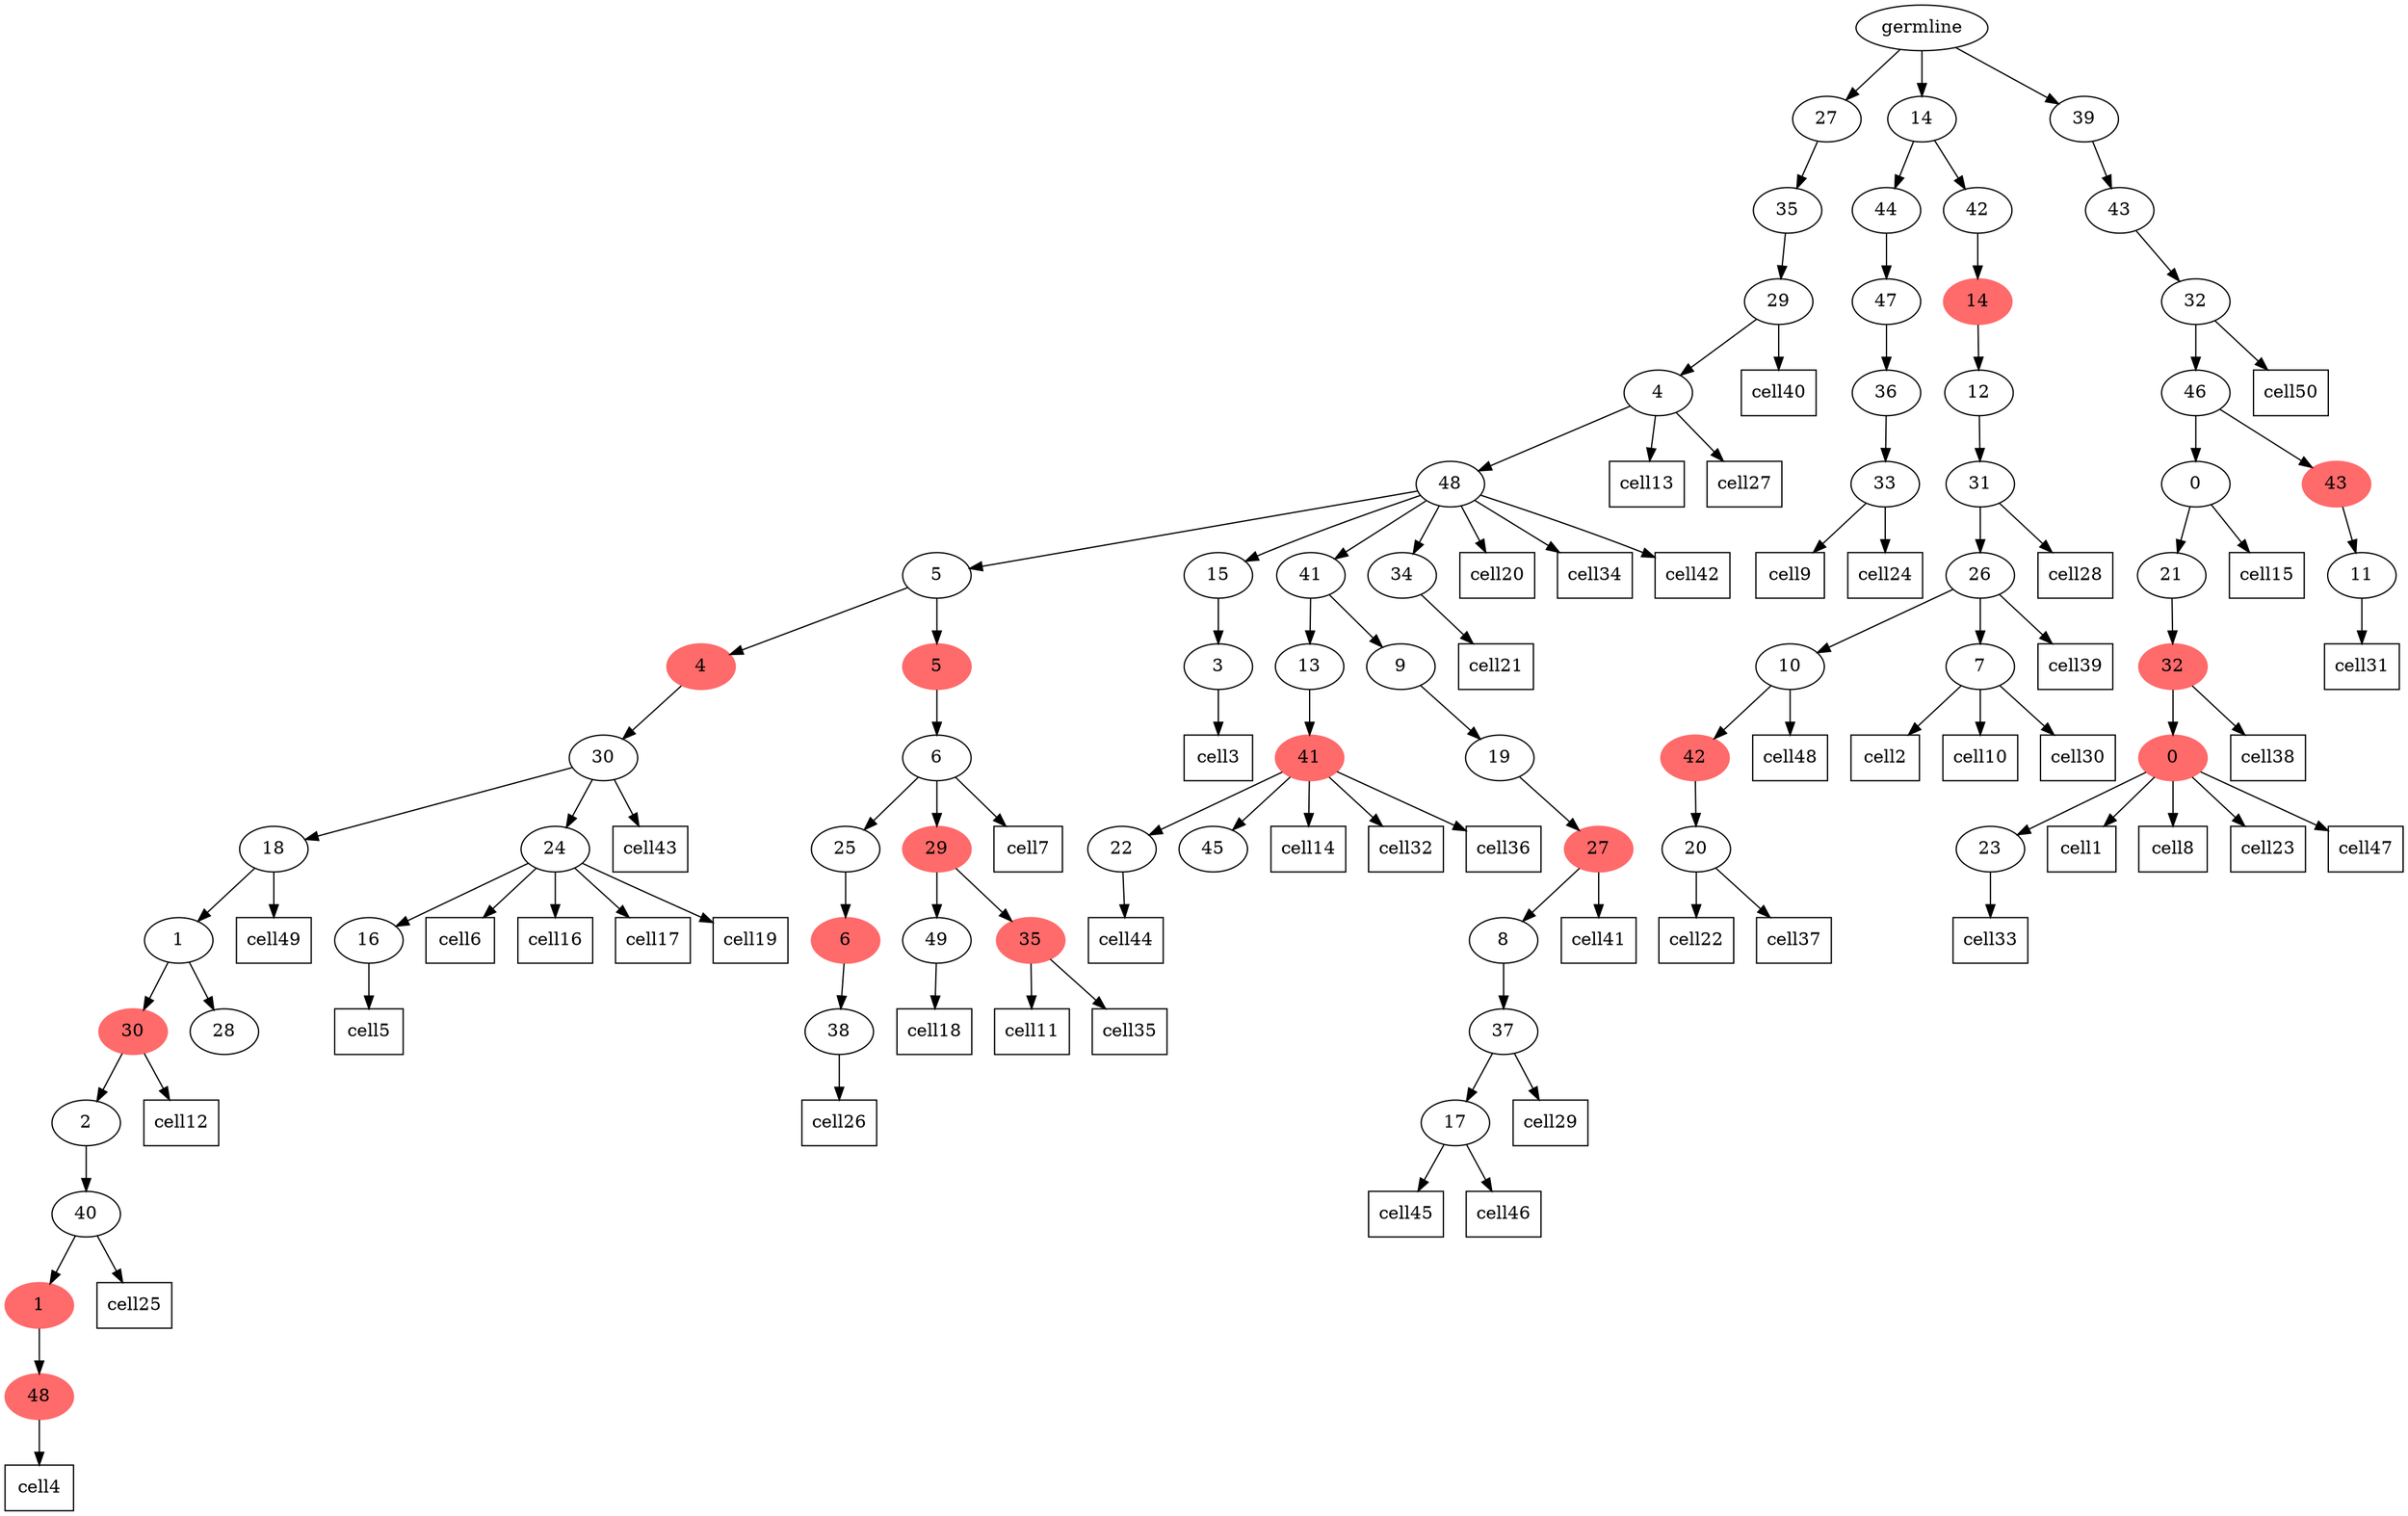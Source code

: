 digraph g {
	"62" -> "63";
	"63" [color=indianred1, style=filled, label="48"];
	"61" -> "62";
	"62" [color=indianred1, style=filled, label="1"];
	"60" -> "61";
	"61" [label="40"];
	"59" -> "60";
	"60" [label="2"];
	"58" -> "59";
	"59" [color=indianred1, style=filled, label="30"];
	"58" -> "64";
	"64" [label="28"];
	"57" -> "58";
	"58" [label="1"];
	"55" -> "56";
	"56" [label="16"];
	"54" -> "55";
	"55" [label="24"];
	"54" -> "57";
	"57" [label="18"];
	"53" -> "54";
	"54" [label="30"];
	"51" -> "52";
	"52" [label="38"];
	"50" -> "51";
	"51" [color=indianred1, style=filled, label="6"];
	"47" -> "48";
	"48" [label="49"];
	"47" -> "49";
	"49" [color=indianred1, style=filled, label="35"];
	"46" -> "47";
	"47" [color=indianred1, style=filled, label="29"];
	"46" -> "50";
	"50" [label="25"];
	"45" -> "46";
	"46" [label="6"];
	"44" -> "45";
	"45" [color=indianred1, style=filled, label="5"];
	"44" -> "53";
	"53" [color=indianred1, style=filled, label="4"];
	"42" -> "43";
	"43" [label="3"];
	"39" -> "40";
	"40" [label="22"];
	"39" -> "41";
	"41" [label="45"];
	"38" -> "39";
	"39" [color=indianred1, style=filled, label="41"];
	"36" -> "37";
	"37" [label="17"];
	"35" -> "36";
	"36" [label="37"];
	"34" -> "35";
	"35" [label="8"];
	"33" -> "34";
	"34" [color=indianred1, style=filled, label="27"];
	"32" -> "33";
	"33" [label="19"];
	"31" -> "32";
	"32" [label="9"];
	"31" -> "38";
	"38" [label="13"];
	"30" -> "31";
	"31" [label="41"];
	"30" -> "42";
	"42" [label="15"];
	"30" -> "44";
	"44" [label="5"];
	"30" -> "65";
	"65" [label="34"];
	"29" -> "30";
	"30" [label="48"];
	"28" -> "29";
	"29" [label="4"];
	"27" -> "28";
	"28" [label="29"];
	"26" -> "27";
	"27" [label="35"];
	"24" -> "25";
	"25" [label="33"];
	"23" -> "24";
	"24" [label="36"];
	"22" -> "23";
	"23" [label="47"];
	"20" -> "21";
	"21" [label="20"];
	"19" -> "20";
	"20" [color=indianred1, style=filled, label="42"];
	"17" -> "18";
	"18" [label="7"];
	"17" -> "19";
	"19" [label="10"];
	"16" -> "17";
	"17" [label="26"];
	"15" -> "16";
	"16" [label="31"];
	"14" -> "15";
	"15" [label="12"];
	"13" -> "14";
	"14" [color=indianred1, style=filled, label="14"];
	"12" -> "13";
	"13" [label="42"];
	"12" -> "22";
	"22" [label="44"];
	"10" -> "11";
	"11" [label="23"];
	"9" -> "10";
	"10" [color=indianred1, style=filled, label="0"];
	"8" -> "9";
	"9" [color=indianred1, style=filled, label="32"];
	"7" -> "8";
	"8" [label="21"];
	"5" -> "6";
	"6" [label="11"];
	"4" -> "5";
	"5" [color=indianred1, style=filled, label="43"];
	"4" -> "7";
	"7" [label="0"];
	"3" -> "4";
	"4" [label="46"];
	"2" -> "3";
	"3" [label="32"];
	"1" -> "2";
	"2" [label="43"];
	"0" -> "1";
	"1" [label="39"];
	"0" -> "12";
	"12" [label="14"];
	"0" -> "26";
	"26" [label="27"];
	"0" [label="germline"];
	"10" -> cell1;
	cell1 [shape=box]
	"18" -> cell2;
	cell2 [shape=box]
	"43" -> cell3;
	cell3 [shape=box]
	"63" -> cell4;
	cell4 [shape=box]
	"56" -> cell5;
	cell5 [shape=box]
	"55" -> cell6;
	cell6 [shape=box]
	"46" -> cell7;
	cell7 [shape=box]
	"10" -> cell8;
	cell8 [shape=box]
	"25" -> cell9;
	cell9 [shape=box]
	"18" -> cell10;
	cell10 [shape=box]
	"49" -> cell11;
	cell11 [shape=box]
	"59" -> cell12;
	cell12 [shape=box]
	"29" -> cell13;
	cell13 [shape=box]
	"39" -> cell14;
	cell14 [shape=box]
	"7" -> cell15;
	cell15 [shape=box]
	"55" -> cell16;
	cell16 [shape=box]
	"55" -> cell17;
	cell17 [shape=box]
	"48" -> cell18;
	cell18 [shape=box]
	"55" -> cell19;
	cell19 [shape=box]
	"30" -> cell20;
	cell20 [shape=box]
	"65" -> cell21;
	cell21 [shape=box]
	"21" -> cell22;
	cell22 [shape=box]
	"10" -> cell23;
	cell23 [shape=box]
	"25" -> cell24;
	cell24 [shape=box]
	"61" -> cell25;
	cell25 [shape=box]
	"52" -> cell26;
	cell26 [shape=box]
	"29" -> cell27;
	cell27 [shape=box]
	"16" -> cell28;
	cell28 [shape=box]
	"36" -> cell29;
	cell29 [shape=box]
	"18" -> cell30;
	cell30 [shape=box]
	"6" -> cell31;
	cell31 [shape=box]
	"39" -> cell32;
	cell32 [shape=box]
	"11" -> cell33;
	cell33 [shape=box]
	"30" -> cell34;
	cell34 [shape=box]
	"49" -> cell35;
	cell35 [shape=box]
	"39" -> cell36;
	cell36 [shape=box]
	"21" -> cell37;
	cell37 [shape=box]
	"9" -> cell38;
	cell38 [shape=box]
	"17" -> cell39;
	cell39 [shape=box]
	"28" -> cell40;
	cell40 [shape=box]
	"34" -> cell41;
	cell41 [shape=box]
	"30" -> cell42;
	cell42 [shape=box]
	"54" -> cell43;
	cell43 [shape=box]
	"40" -> cell44;
	cell44 [shape=box]
	"37" -> cell45;
	cell45 [shape=box]
	"37" -> cell46;
	cell46 [shape=box]
	"10" -> cell47;
	cell47 [shape=box]
	"19" -> cell48;
	cell48 [shape=box]
	"57" -> cell49;
	cell49 [shape=box]
	"3" -> cell50;
	cell50 [shape=box]
}
